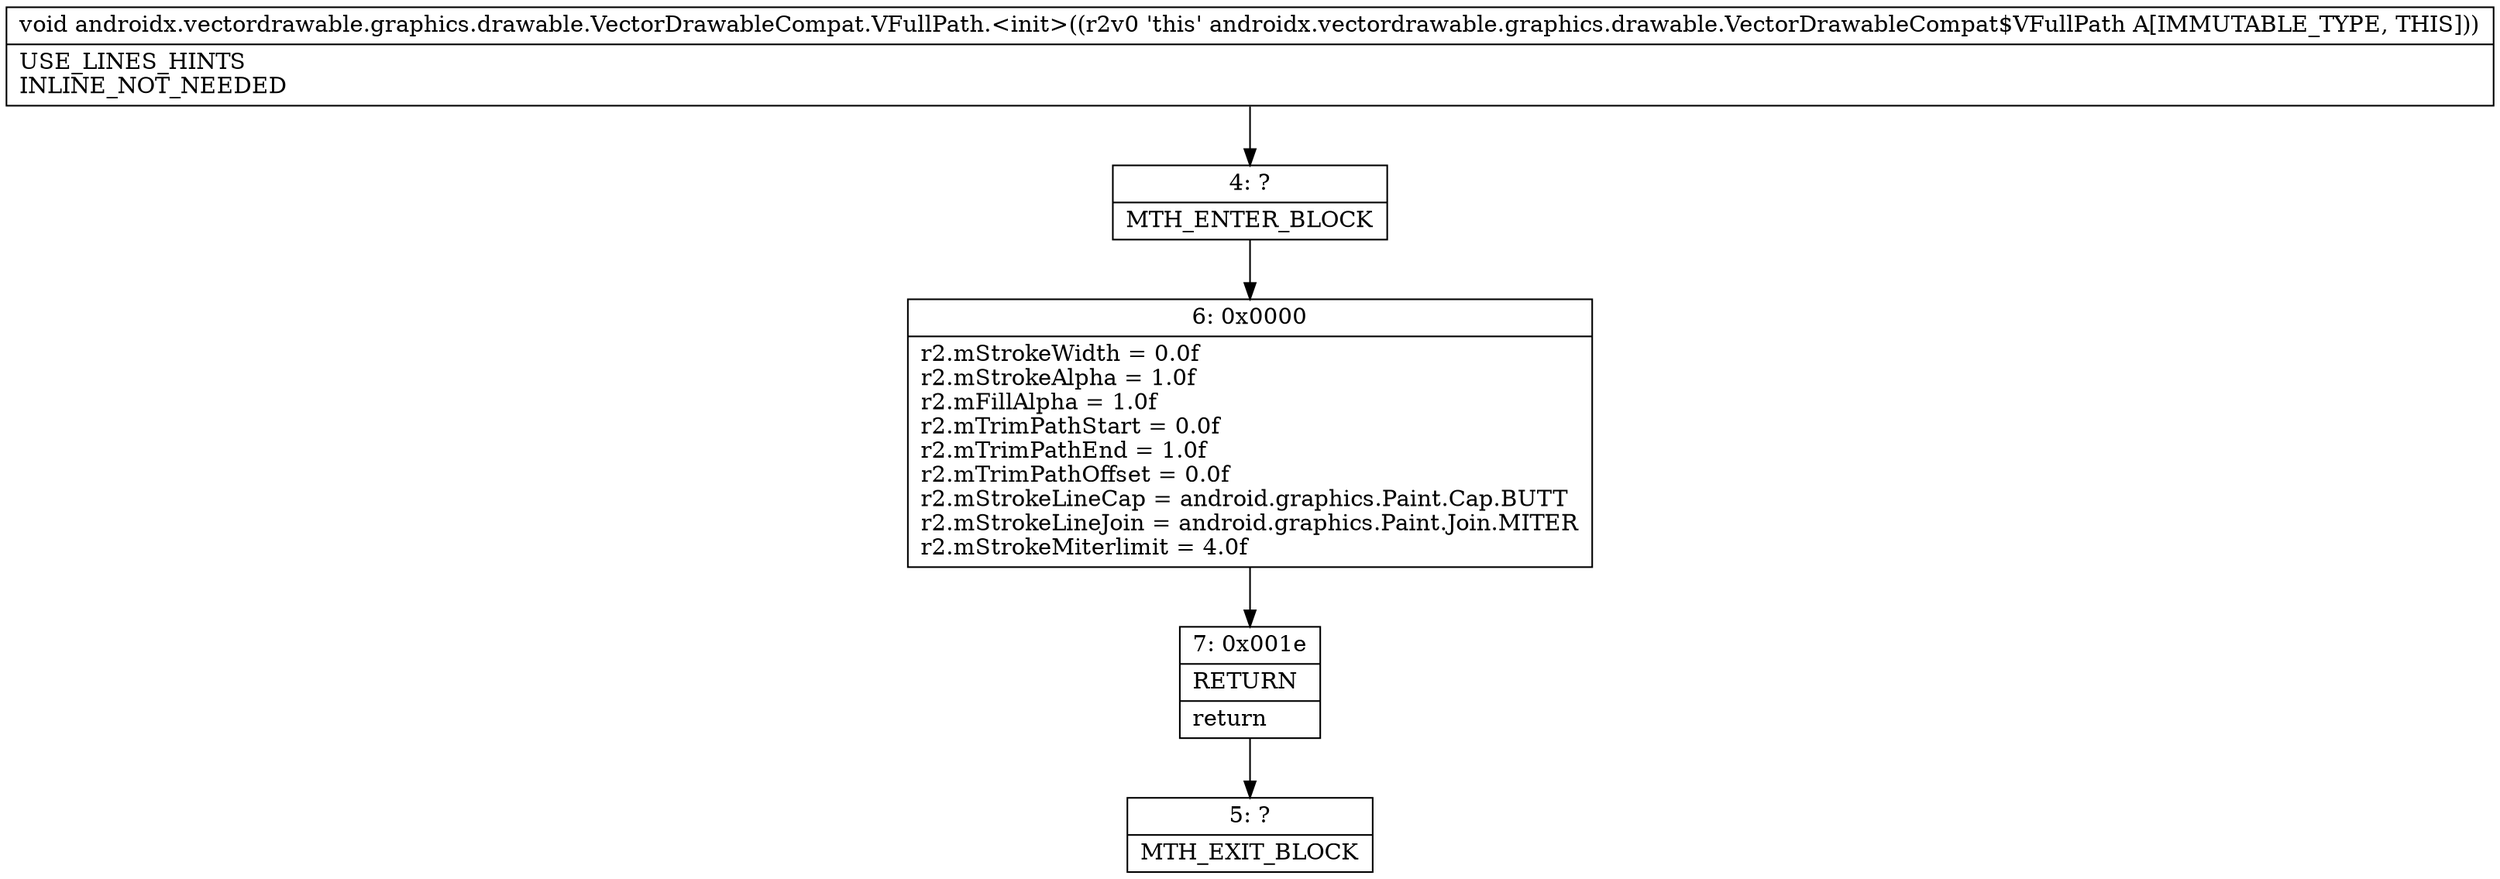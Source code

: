 digraph "CFG forandroidx.vectordrawable.graphics.drawable.VectorDrawableCompat.VFullPath.\<init\>()V" {
Node_4 [shape=record,label="{4\:\ ?|MTH_ENTER_BLOCK\l}"];
Node_6 [shape=record,label="{6\:\ 0x0000|r2.mStrokeWidth = 0.0f\lr2.mStrokeAlpha = 1.0f\lr2.mFillAlpha = 1.0f\lr2.mTrimPathStart = 0.0f\lr2.mTrimPathEnd = 1.0f\lr2.mTrimPathOffset = 0.0f\lr2.mStrokeLineCap = android.graphics.Paint.Cap.BUTT\lr2.mStrokeLineJoin = android.graphics.Paint.Join.MITER\lr2.mStrokeMiterlimit = 4.0f\l}"];
Node_7 [shape=record,label="{7\:\ 0x001e|RETURN\l|return\l}"];
Node_5 [shape=record,label="{5\:\ ?|MTH_EXIT_BLOCK\l}"];
MethodNode[shape=record,label="{void androidx.vectordrawable.graphics.drawable.VectorDrawableCompat.VFullPath.\<init\>((r2v0 'this' androidx.vectordrawable.graphics.drawable.VectorDrawableCompat$VFullPath A[IMMUTABLE_TYPE, THIS]))  | USE_LINES_HINTS\lINLINE_NOT_NEEDED\l}"];
MethodNode -> Node_4;Node_4 -> Node_6;
Node_6 -> Node_7;
Node_7 -> Node_5;
}

